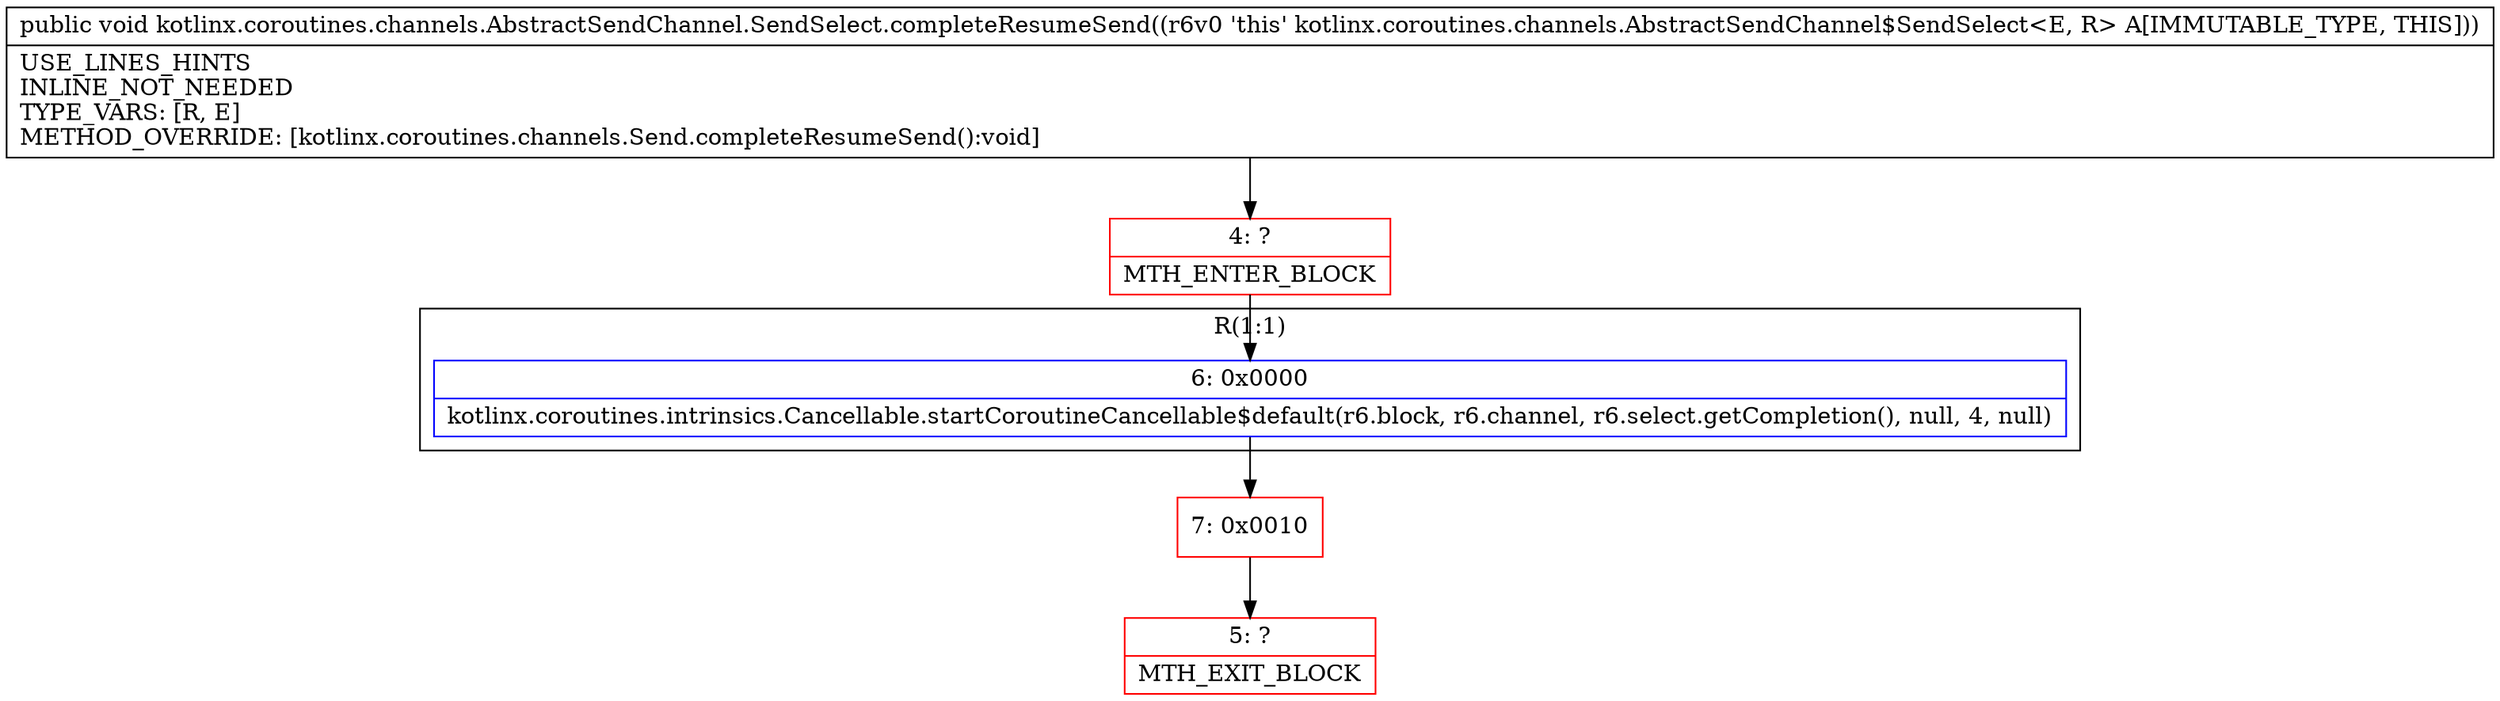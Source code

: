 digraph "CFG forkotlinx.coroutines.channels.AbstractSendChannel.SendSelect.completeResumeSend()V" {
subgraph cluster_Region_333867578 {
label = "R(1:1)";
node [shape=record,color=blue];
Node_6 [shape=record,label="{6\:\ 0x0000|kotlinx.coroutines.intrinsics.Cancellable.startCoroutineCancellable$default(r6.block, r6.channel, r6.select.getCompletion(), null, 4, null)\l}"];
}
Node_4 [shape=record,color=red,label="{4\:\ ?|MTH_ENTER_BLOCK\l}"];
Node_7 [shape=record,color=red,label="{7\:\ 0x0010}"];
Node_5 [shape=record,color=red,label="{5\:\ ?|MTH_EXIT_BLOCK\l}"];
MethodNode[shape=record,label="{public void kotlinx.coroutines.channels.AbstractSendChannel.SendSelect.completeResumeSend((r6v0 'this' kotlinx.coroutines.channels.AbstractSendChannel$SendSelect\<E, R\> A[IMMUTABLE_TYPE, THIS]))  | USE_LINES_HINTS\lINLINE_NOT_NEEDED\lTYPE_VARS: [R, E]\lMETHOD_OVERRIDE: [kotlinx.coroutines.channels.Send.completeResumeSend():void]\l}"];
MethodNode -> Node_4;Node_6 -> Node_7;
Node_4 -> Node_6;
Node_7 -> Node_5;
}

